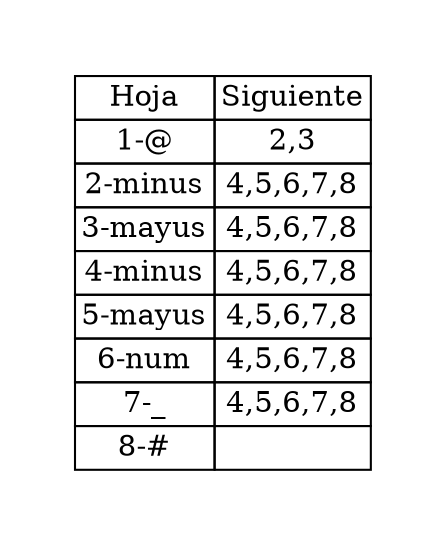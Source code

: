 digraph G{
graph [pad="0.5", nodesep="0.5", ranksep="2"];
node [shape=plain]
rankdir=LR;
Foo [label=< <table border="0" cellborder="1" cellspacing="0"> <tr><td>Hoja</td><td>Siguiente</td></tr> <tr><td>1-@</td><td>2,3</td></tr> <tr><td>2-minus</td><td>4,5,6,7,8</td></tr> <tr><td>3-mayus</td><td>4,5,6,7,8</td></tr> <tr><td>4-minus</td><td>4,5,6,7,8</td></tr> <tr><td>5-mayus</td><td>4,5,6,7,8</td></tr> <tr><td>6-num</td><td>4,5,6,7,8</td></tr> <tr><td>7-_</td><td>4,5,6,7,8</td></tr> <tr><td>8-#</td><td></td></tr> </table>>];
}
